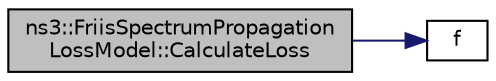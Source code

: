 digraph "ns3::FriisSpectrumPropagationLossModel::CalculateLoss"
{
 // LATEX_PDF_SIZE
  edge [fontname="Helvetica",fontsize="10",labelfontname="Helvetica",labelfontsize="10"];
  node [fontname="Helvetica",fontsize="10",shape=record];
  rankdir="LR";
  Node1 [label="ns3::FriisSpectrumPropagation\lLossModel::CalculateLoss",height=0.2,width=0.4,color="black", fillcolor="grey75", style="filled", fontcolor="black",tooltip="Return the propagation loss L according to a simplified version of Friis' formula in which antenna ga..."];
  Node1 -> Node2 [color="midnightblue",fontsize="10",style="solid",fontname="Helvetica"];
  Node2 [label="f",height=0.2,width=0.4,color="black", fillcolor="white", style="filled",URL="$80211b_8c.html#ae7ffc1a8f84fa47a0812b2f2b9627132",tooltip=" "];
}
